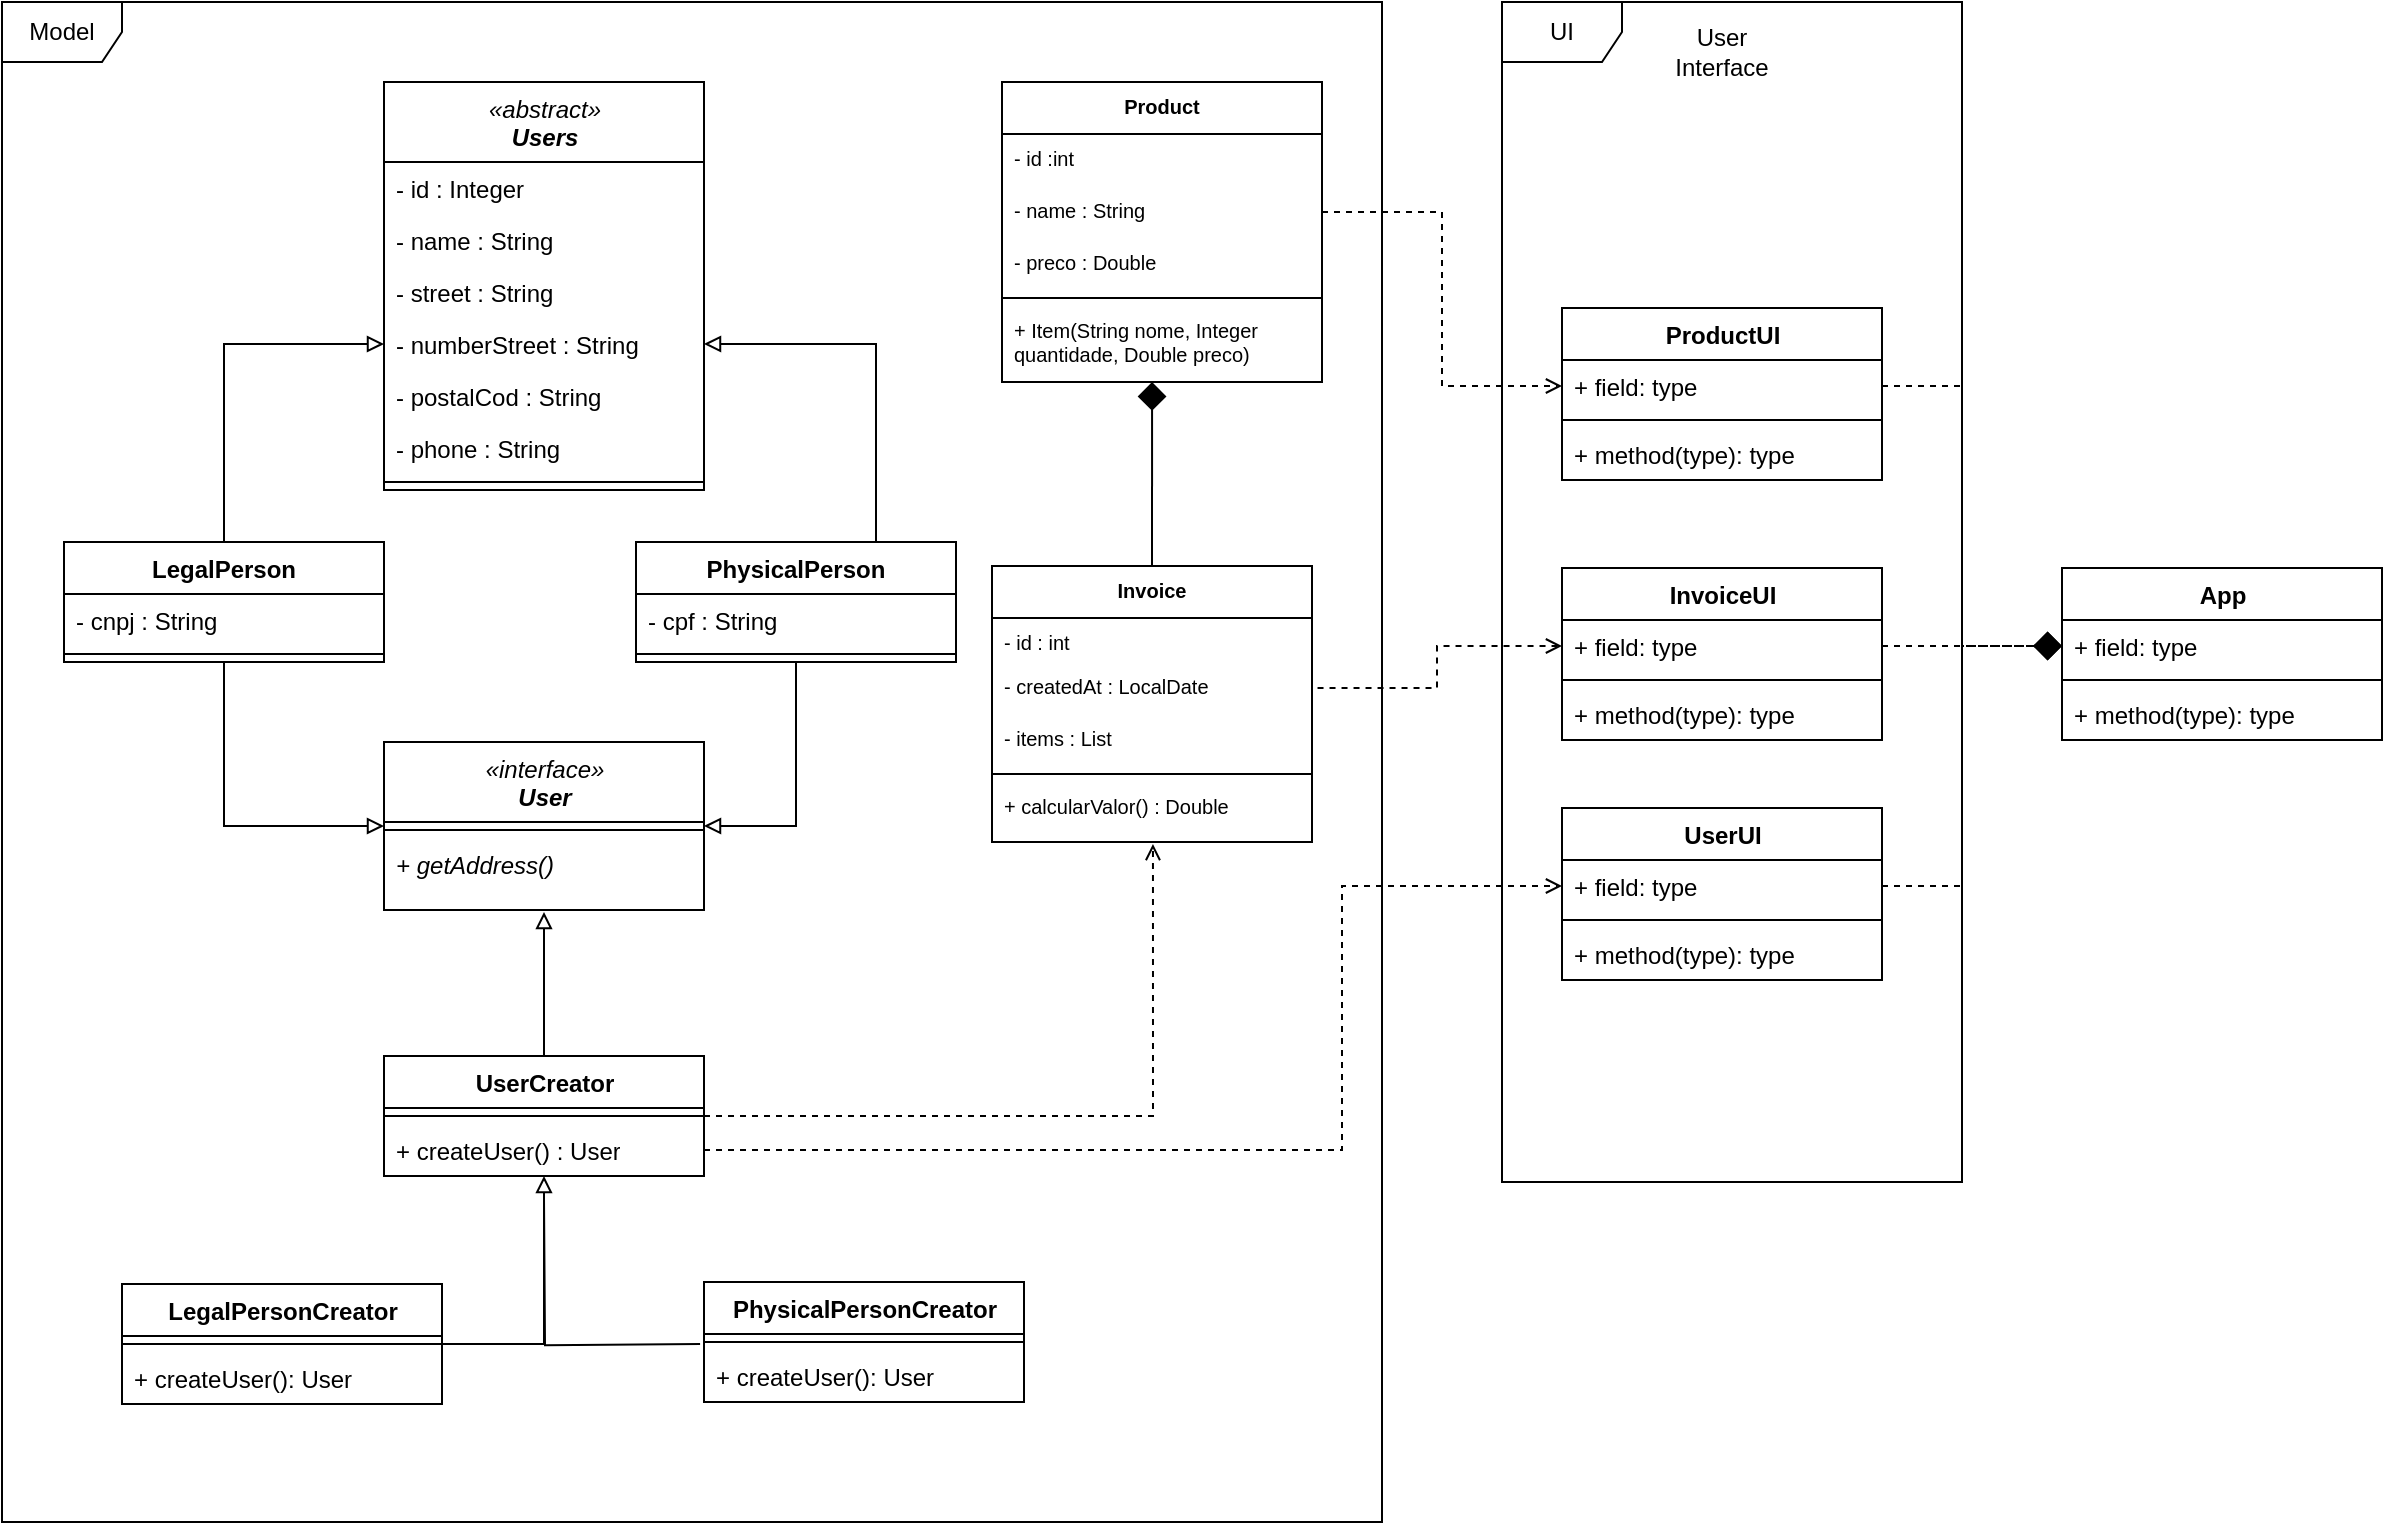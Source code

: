 <mxfile version="19.0.2" type="device"><diagram id="ZU2G8moSqEFoj9rwn2a1" name="Page-1"><mxGraphModel dx="1196" dy="1099" grid="1" gridSize="10" guides="1" tooltips="1" connect="1" arrows="1" fold="1" page="1" pageScale="1" pageWidth="1300" pageHeight="800" background="none" math="0" shadow="0"><root><mxCell id="0"/><mxCell id="1" parent="0"/><mxCell id="SN49nGleQpmTphv4HalU-24" value="Model" style="shape=umlFrame;whiteSpace=wrap;html=1;" parent="1" vertex="1"><mxGeometry x="10" y="10" width="690" height="760" as="geometry"/></mxCell><mxCell id="SN49nGleQpmTphv4HalU-42" value="UI" style="shape=umlFrame;whiteSpace=wrap;html=1;" parent="1" vertex="1"><mxGeometry x="760" y="10" width="230" height="590" as="geometry"/></mxCell><mxCell id="t41qNhQ_Pr-W-mpVZ2Ez-12" style="edgeStyle=orthogonalEdgeStyle;rounded=0;orthogonalLoop=1;jettySize=auto;html=1;exitX=1;exitY=0.5;exitDx=0;exitDy=0;entryX=0.5;entryY=1;entryDx=0;entryDy=0;endArrow=none;endFill=0;startArrow=block;startFill=0;" edge="1" parent="1" source="HvH4Xnwho9G7AUDe9c8T-1" target="LwWHFF-r97YMSdncAMll-11"><mxGeometry relative="1" as="geometry"/></mxCell><mxCell id="t41qNhQ_Pr-W-mpVZ2Ez-13" style="edgeStyle=orthogonalEdgeStyle;rounded=0;orthogonalLoop=1;jettySize=auto;html=1;exitX=0;exitY=0.5;exitDx=0;exitDy=0;entryX=0.5;entryY=1;entryDx=0;entryDy=0;endArrow=none;endFill=0;startArrow=block;startFill=0;" edge="1" parent="1" source="HvH4Xnwho9G7AUDe9c8T-1" target="LwWHFF-r97YMSdncAMll-7"><mxGeometry relative="1" as="geometry"/></mxCell><mxCell id="HvH4Xnwho9G7AUDe9c8T-1" value="&lt;span style=&quot;font-weight: normal;&quot;&gt;«interface»&lt;/span&gt;&lt;br&gt;User" style="swimlane;fontStyle=3;align=center;verticalAlign=top;childLayout=stackLayout;horizontal=1;startSize=40;horizontalStack=0;resizeParent=1;resizeParentMax=0;resizeLast=0;collapsible=1;marginBottom=0;html=1;" parent="1" vertex="1"><mxGeometry x="201" y="380" width="160" height="84" as="geometry"/></mxCell><mxCell id="HvH4Xnwho9G7AUDe9c8T-3" value="" style="line;strokeWidth=1;fillColor=none;align=left;verticalAlign=middle;spacingTop=-1;spacingLeft=3;spacingRight=3;rotatable=0;labelPosition=right;points=[];portConstraint=eastwest;" parent="HvH4Xnwho9G7AUDe9c8T-1" vertex="1"><mxGeometry y="40" width="160" height="8" as="geometry"/></mxCell><mxCell id="HvH4Xnwho9G7AUDe9c8T-4" value="+ getAddress()" style="text;strokeColor=none;fillColor=none;align=left;verticalAlign=top;spacingLeft=4;spacingRight=4;overflow=hidden;rotatable=0;points=[[0,0.5],[1,0.5]];portConstraint=eastwest;whiteSpace=wrap;fontStyle=2" parent="HvH4Xnwho9G7AUDe9c8T-1" vertex="1"><mxGeometry y="48" width="160" height="36" as="geometry"/></mxCell><mxCell id="HvH4Xnwho9G7AUDe9c8T-38" value="Invoice" style="swimlane;fontStyle=1;align=center;verticalAlign=top;childLayout=stackLayout;horizontal=1;startSize=26;horizontalStack=0;resizeParent=1;resizeParentMax=0;resizeLast=0;collapsible=1;marginBottom=0;fontSize=10;html=0;" parent="1" vertex="1"><mxGeometry x="505" y="292" width="160" height="138" as="geometry"/></mxCell><mxCell id="HvH4Xnwho9G7AUDe9c8T-42" value="- id : int" style="text;strokeColor=none;fillColor=none;align=left;verticalAlign=top;spacingLeft=4;spacingRight=4;overflow=hidden;rotatable=0;points=[[0,0.5],[1,0.5]];portConstraint=eastwest;fontSize=10;html=0;" parent="HvH4Xnwho9G7AUDe9c8T-38" vertex="1"><mxGeometry y="26" width="160" height="22" as="geometry"/></mxCell><mxCell id="HvH4Xnwho9G7AUDe9c8T-39" value="- createdAt : LocalDate" style="text;strokeColor=none;fillColor=none;align=left;verticalAlign=top;spacingLeft=4;spacingRight=4;overflow=hidden;rotatable=0;points=[[0,0.5],[1,0.5]];portConstraint=eastwest;fontSize=10;html=0;" parent="HvH4Xnwho9G7AUDe9c8T-38" vertex="1"><mxGeometry y="48" width="160" height="26" as="geometry"/></mxCell><mxCell id="LwWHFF-r97YMSdncAMll-22" value="- items : List" style="text;strokeColor=none;fillColor=none;align=left;verticalAlign=top;spacingLeft=4;spacingRight=4;overflow=hidden;rotatable=0;points=[[0,0.5],[1,0.5]];portConstraint=eastwest;fontSize=10;html=0;" parent="HvH4Xnwho9G7AUDe9c8T-38" vertex="1"><mxGeometry y="74" width="160" height="26" as="geometry"/></mxCell><mxCell id="HvH4Xnwho9G7AUDe9c8T-40" value="" style="line;strokeWidth=1;fillColor=none;align=left;verticalAlign=middle;spacingTop=-1;spacingLeft=3;spacingRight=3;rotatable=0;labelPosition=right;points=[];portConstraint=eastwest;fontSize=10;html=0;" parent="HvH4Xnwho9G7AUDe9c8T-38" vertex="1"><mxGeometry y="100" width="160" height="8" as="geometry"/></mxCell><mxCell id="HvH4Xnwho9G7AUDe9c8T-41" value="+ calcularValor() : Double" style="text;strokeColor=none;fillColor=none;align=left;verticalAlign=top;spacingLeft=4;spacingRight=4;overflow=hidden;rotatable=0;points=[[0,0.5],[1,0.5]];portConstraint=eastwest;fontSize=10;html=0;" parent="HvH4Xnwho9G7AUDe9c8T-38" vertex="1"><mxGeometry y="108" width="160" height="30" as="geometry"/></mxCell><mxCell id="HvH4Xnwho9G7AUDe9c8T-45" value="Product" style="swimlane;fontStyle=1;align=center;verticalAlign=top;childLayout=stackLayout;horizontal=1;startSize=26;horizontalStack=0;resizeParent=1;resizeParentMax=0;resizeLast=0;collapsible=1;marginBottom=0;fontSize=10;html=0;" parent="1" vertex="1"><mxGeometry x="510" y="50" width="160" height="150" as="geometry"/></mxCell><mxCell id="HvH4Xnwho9G7AUDe9c8T-49" value="- id :int" style="text;strokeColor=none;fillColor=none;align=left;verticalAlign=top;spacingLeft=4;spacingRight=4;overflow=hidden;rotatable=0;points=[[0,0.5],[1,0.5]];portConstraint=eastwest;fontSize=10;html=0;" parent="HvH4Xnwho9G7AUDe9c8T-45" vertex="1"><mxGeometry y="26" width="160" height="26" as="geometry"/></mxCell><mxCell id="HvH4Xnwho9G7AUDe9c8T-50" value="- name : String" style="text;strokeColor=none;fillColor=none;align=left;verticalAlign=top;spacingLeft=4;spacingRight=4;overflow=hidden;rotatable=0;points=[[0,0.5],[1,0.5]];portConstraint=eastwest;fontSize=10;html=0;" parent="HvH4Xnwho9G7AUDe9c8T-45" vertex="1"><mxGeometry y="52" width="160" height="26" as="geometry"/></mxCell><mxCell id="HvH4Xnwho9G7AUDe9c8T-46" value="- preco : Double" style="text;strokeColor=none;fillColor=none;align=left;verticalAlign=top;spacingLeft=4;spacingRight=4;overflow=hidden;rotatable=0;points=[[0,0.5],[1,0.5]];portConstraint=eastwest;fontSize=10;html=0;" parent="HvH4Xnwho9G7AUDe9c8T-45" vertex="1"><mxGeometry y="78" width="160" height="26" as="geometry"/></mxCell><mxCell id="HvH4Xnwho9G7AUDe9c8T-47" value="" style="line;strokeWidth=1;fillColor=none;align=left;verticalAlign=middle;spacingTop=-1;spacingLeft=3;spacingRight=3;rotatable=0;labelPosition=right;points=[];portConstraint=eastwest;fontSize=10;html=0;" parent="HvH4Xnwho9G7AUDe9c8T-45" vertex="1"><mxGeometry y="104" width="160" height="8" as="geometry"/></mxCell><mxCell id="HvH4Xnwho9G7AUDe9c8T-48" value="+ Item(String nome, Integer quantidade, Double preco)" style="text;strokeColor=none;fillColor=none;align=left;verticalAlign=top;spacingLeft=4;spacingRight=4;overflow=hidden;rotatable=0;points=[[0,0.5],[1,0.5]];portConstraint=eastwest;fontSize=10;html=0;whiteSpace=wrap;" parent="HvH4Xnwho9G7AUDe9c8T-45" vertex="1"><mxGeometry y="112" width="160" height="38" as="geometry"/></mxCell><mxCell id="HvH4Xnwho9G7AUDe9c8T-53" style="edgeStyle=orthogonalEdgeStyle;rounded=0;orthogonalLoop=1;jettySize=auto;html=1;exitX=0.469;exitY=1;exitDx=0;exitDy=0;entryX=0.5;entryY=0;entryDx=0;entryDy=0;fontSize=10;startArrow=diamond;startFill=1;endArrow=none;endFill=0;startSize=12;endSize=12;exitPerimeter=0;" parent="1" source="HvH4Xnwho9G7AUDe9c8T-48" target="HvH4Xnwho9G7AUDe9c8T-38" edge="1"><mxGeometry relative="1" as="geometry"/></mxCell><mxCell id="t41qNhQ_Pr-W-mpVZ2Ez-6" style="edgeStyle=orthogonalEdgeStyle;rounded=0;orthogonalLoop=1;jettySize=auto;html=1;exitX=0.5;exitY=0;exitDx=0;exitDy=0;entryX=0;entryY=0.5;entryDx=0;entryDy=0;endArrow=block;endFill=0;" edge="1" parent="1" source="LwWHFF-r97YMSdncAMll-7" target="LwWHFF-r97YMSdncAMll-5"><mxGeometry relative="1" as="geometry"/></mxCell><mxCell id="LwWHFF-r97YMSdncAMll-7" value="LegalPerson" style="swimlane;fontStyle=1;align=center;verticalAlign=top;childLayout=stackLayout;horizontal=1;startSize=26;horizontalStack=0;resizeParent=1;resizeParentMax=0;resizeLast=0;collapsible=1;marginBottom=0;" parent="1" vertex="1"><mxGeometry x="41" y="280" width="160" height="60" as="geometry"/></mxCell><mxCell id="LwWHFF-r97YMSdncAMll-8" value="- cnpj : String" style="text;strokeColor=none;fillColor=none;align=left;verticalAlign=top;spacingLeft=4;spacingRight=4;overflow=hidden;rotatable=0;points=[[0,0.5],[1,0.5]];portConstraint=eastwest;" parent="LwWHFF-r97YMSdncAMll-7" vertex="1"><mxGeometry y="26" width="160" height="26" as="geometry"/></mxCell><mxCell id="LwWHFF-r97YMSdncAMll-9" value="" style="line;strokeWidth=1;fillColor=none;align=left;verticalAlign=middle;spacingTop=-1;spacingLeft=3;spacingRight=3;rotatable=0;labelPosition=right;points=[];portConstraint=eastwest;" parent="LwWHFF-r97YMSdncAMll-7" vertex="1"><mxGeometry y="52" width="160" height="8" as="geometry"/></mxCell><mxCell id="t41qNhQ_Pr-W-mpVZ2Ez-5" style="edgeStyle=orthogonalEdgeStyle;rounded=0;orthogonalLoop=1;jettySize=auto;html=1;exitX=0.75;exitY=0;exitDx=0;exitDy=0;entryX=1;entryY=0.5;entryDx=0;entryDy=0;endArrow=block;endFill=0;" edge="1" parent="1" source="LwWHFF-r97YMSdncAMll-11" target="LwWHFF-r97YMSdncAMll-5"><mxGeometry relative="1" as="geometry"/></mxCell><mxCell id="LwWHFF-r97YMSdncAMll-11" value="PhysicalPerson" style="swimlane;fontStyle=1;align=center;verticalAlign=top;childLayout=stackLayout;horizontal=1;startSize=26;horizontalStack=0;resizeParent=1;resizeParentMax=0;resizeLast=0;collapsible=1;marginBottom=0;" parent="1" vertex="1"><mxGeometry x="327" y="280" width="160" height="60" as="geometry"/></mxCell><mxCell id="LwWHFF-r97YMSdncAMll-12" value="- cpf : String" style="text;strokeColor=none;fillColor=none;align=left;verticalAlign=top;spacingLeft=4;spacingRight=4;overflow=hidden;rotatable=0;points=[[0,0.5],[1,0.5]];portConstraint=eastwest;" parent="LwWHFF-r97YMSdncAMll-11" vertex="1"><mxGeometry y="26" width="160" height="26" as="geometry"/></mxCell><mxCell id="LwWHFF-r97YMSdncAMll-13" value="" style="line;strokeWidth=1;fillColor=none;align=left;verticalAlign=middle;spacingTop=-1;spacingLeft=3;spacingRight=3;rotatable=0;labelPosition=right;points=[];portConstraint=eastwest;" parent="LwWHFF-r97YMSdncAMll-11" vertex="1"><mxGeometry y="52" width="160" height="8" as="geometry"/></mxCell><mxCell id="SN49nGleQpmTphv4HalU-23" style="edgeStyle=orthogonalEdgeStyle;rounded=0;orthogonalLoop=1;jettySize=auto;html=1;exitX=1;exitY=0.5;exitDx=0;exitDy=0;dashed=1;endArrow=open;endFill=0;entryX=0.503;entryY=1.033;entryDx=0;entryDy=0;entryPerimeter=0;" parent="1" source="SN49nGleQpmTphv4HalU-4" edge="1" target="HvH4Xnwho9G7AUDe9c8T-41"><mxGeometry relative="1" as="geometry"><mxPoint x="481" y="438" as="targetPoint"/><mxPoint x="353.0" y="488" as="sourcePoint"/></mxGeometry></mxCell><mxCell id="SN49nGleQpmTphv4HalU-4" value="UserCreator" style="swimlane;fontStyle=1;align=center;verticalAlign=top;childLayout=stackLayout;horizontal=1;startSize=26;horizontalStack=0;resizeParent=1;resizeParentMax=0;resizeLast=0;collapsible=1;marginBottom=0;html=1;" parent="1" vertex="1"><mxGeometry x="201" y="537" width="160" height="60" as="geometry"/></mxCell><mxCell id="SN49nGleQpmTphv4HalU-6" value="" style="line;strokeWidth=1;fillColor=none;align=left;verticalAlign=middle;spacingTop=-1;spacingLeft=3;spacingRight=3;rotatable=0;labelPosition=right;points=[];portConstraint=eastwest;html=1;" parent="SN49nGleQpmTphv4HalU-4" vertex="1"><mxGeometry y="26" width="160" height="8" as="geometry"/></mxCell><mxCell id="SN49nGleQpmTphv4HalU-7" value="+ createUser() : User" style="text;strokeColor=none;fillColor=none;align=left;verticalAlign=top;spacingLeft=4;spacingRight=4;overflow=hidden;rotatable=0;points=[[0,0.5],[1,0.5]];portConstraint=eastwest;html=1;" parent="SN49nGleQpmTphv4HalU-4" vertex="1"><mxGeometry y="34" width="160" height="26" as="geometry"/></mxCell><mxCell id="SN49nGleQpmTphv4HalU-19" style="edgeStyle=orthogonalEdgeStyle;rounded=0;orthogonalLoop=1;jettySize=auto;html=1;exitX=1;exitY=0.5;exitDx=0;exitDy=0;endArrow=block;endFill=0;" parent="1" source="SN49nGleQpmTphv4HalU-9" target="SN49nGleQpmTphv4HalU-4" edge="1"><mxGeometry relative="1" as="geometry"/></mxCell><mxCell id="SN49nGleQpmTphv4HalU-9" value="LegalPersonCreator" style="swimlane;fontStyle=1;align=center;verticalAlign=top;childLayout=stackLayout;horizontal=1;startSize=26;horizontalStack=0;resizeParent=1;resizeParentMax=0;resizeLast=0;collapsible=1;marginBottom=0;html=1;" parent="1" vertex="1"><mxGeometry x="70" y="651" width="160" height="60" as="geometry"/></mxCell><mxCell id="SN49nGleQpmTphv4HalU-11" value="" style="line;strokeWidth=1;fillColor=none;align=left;verticalAlign=middle;spacingTop=-1;spacingLeft=3;spacingRight=3;rotatable=0;labelPosition=right;points=[];portConstraint=eastwest;html=1;" parent="SN49nGleQpmTphv4HalU-9" vertex="1"><mxGeometry y="26" width="160" height="8" as="geometry"/></mxCell><mxCell id="SN49nGleQpmTphv4HalU-12" value="+ createUser(): User" style="text;strokeColor=none;fillColor=none;align=left;verticalAlign=top;spacingLeft=4;spacingRight=4;overflow=hidden;rotatable=0;points=[[0,0.5],[1,0.5]];portConstraint=eastwest;html=1;" parent="SN49nGleQpmTphv4HalU-9" vertex="1"><mxGeometry y="34" width="160" height="26" as="geometry"/></mxCell><mxCell id="SN49nGleQpmTphv4HalU-20" style="edgeStyle=orthogonalEdgeStyle;rounded=0;orthogonalLoop=1;jettySize=auto;html=1;exitX=-0.006;exitY=0.632;exitDx=0;exitDy=0;endArrow=none;endFill=0;exitPerimeter=0;" parent="1" edge="1"><mxGeometry relative="1" as="geometry"><mxPoint x="281" y="608" as="targetPoint"/><mxPoint x="359.04" y="681.056" as="sourcePoint"/></mxGeometry></mxCell><mxCell id="SN49nGleQpmTphv4HalU-13" value="PhysicalPersonCreator" style="swimlane;fontStyle=1;align=center;verticalAlign=top;childLayout=stackLayout;horizontal=1;startSize=26;horizontalStack=0;resizeParent=1;resizeParentMax=0;resizeLast=0;collapsible=1;marginBottom=0;html=1;" parent="1" vertex="1"><mxGeometry x="361" y="650" width="160" height="60" as="geometry"/></mxCell><mxCell id="SN49nGleQpmTphv4HalU-14" value="" style="line;strokeWidth=1;fillColor=none;align=left;verticalAlign=middle;spacingTop=-1;spacingLeft=3;spacingRight=3;rotatable=0;labelPosition=right;points=[];portConstraint=eastwest;html=1;" parent="SN49nGleQpmTphv4HalU-13" vertex="1"><mxGeometry y="26" width="160" height="8" as="geometry"/></mxCell><mxCell id="SN49nGleQpmTphv4HalU-15" value="+ createUser(): User" style="text;strokeColor=none;fillColor=none;align=left;verticalAlign=top;spacingLeft=4;spacingRight=4;overflow=hidden;rotatable=0;points=[[0,0.5],[1,0.5]];portConstraint=eastwest;html=1;" parent="SN49nGleQpmTphv4HalU-13" vertex="1"><mxGeometry y="34" width="160" height="26" as="geometry"/></mxCell><mxCell id="SN49nGleQpmTphv4HalU-18" style="edgeStyle=orthogonalEdgeStyle;rounded=0;orthogonalLoop=1;jettySize=auto;html=1;entryX=0.5;entryY=1.028;entryDx=0;entryDy=0;entryPerimeter=0;endArrow=block;endFill=0;exitX=0.5;exitY=0;exitDx=0;exitDy=0;" parent="1" source="SN49nGleQpmTphv4HalU-4" target="HvH4Xnwho9G7AUDe9c8T-4" edge="1"><mxGeometry relative="1" as="geometry"/></mxCell><mxCell id="SN49nGleQpmTphv4HalU-25" value="ProductUI" style="swimlane;fontStyle=1;align=center;verticalAlign=top;childLayout=stackLayout;horizontal=1;startSize=26;horizontalStack=0;resizeParent=1;resizeParentMax=0;resizeLast=0;collapsible=1;marginBottom=0;html=1;" parent="1" vertex="1"><mxGeometry x="790" y="163" width="160" height="86" as="geometry"/></mxCell><mxCell id="SN49nGleQpmTphv4HalU-26" value="+ field: type" style="text;strokeColor=none;fillColor=none;align=left;verticalAlign=top;spacingLeft=4;spacingRight=4;overflow=hidden;rotatable=0;points=[[0,0.5],[1,0.5]];portConstraint=eastwest;html=1;" parent="SN49nGleQpmTphv4HalU-25" vertex="1"><mxGeometry y="26" width="160" height="26" as="geometry"/></mxCell><mxCell id="SN49nGleQpmTphv4HalU-27" value="" style="line;strokeWidth=1;fillColor=none;align=left;verticalAlign=middle;spacingTop=-1;spacingLeft=3;spacingRight=3;rotatable=0;labelPosition=right;points=[];portConstraint=eastwest;html=1;" parent="SN49nGleQpmTphv4HalU-25" vertex="1"><mxGeometry y="52" width="160" height="8" as="geometry"/></mxCell><mxCell id="SN49nGleQpmTphv4HalU-28" value="+ method(type): type" style="text;strokeColor=none;fillColor=none;align=left;verticalAlign=top;spacingLeft=4;spacingRight=4;overflow=hidden;rotatable=0;points=[[0,0.5],[1,0.5]];portConstraint=eastwest;html=1;" parent="SN49nGleQpmTphv4HalU-25" vertex="1"><mxGeometry y="60" width="160" height="26" as="geometry"/></mxCell><mxCell id="SN49nGleQpmTphv4HalU-29" value="InvoiceUI" style="swimlane;fontStyle=1;align=center;verticalAlign=top;childLayout=stackLayout;horizontal=1;startSize=26;horizontalStack=0;resizeParent=1;resizeParentMax=0;resizeLast=0;collapsible=1;marginBottom=0;html=1;" parent="1" vertex="1"><mxGeometry x="790" y="293" width="160" height="86" as="geometry"/></mxCell><mxCell id="SN49nGleQpmTphv4HalU-30" value="+ field: type" style="text;strokeColor=none;fillColor=none;align=left;verticalAlign=top;spacingLeft=4;spacingRight=4;overflow=hidden;rotatable=0;points=[[0,0.5],[1,0.5]];portConstraint=eastwest;html=1;" parent="SN49nGleQpmTphv4HalU-29" vertex="1"><mxGeometry y="26" width="160" height="26" as="geometry"/></mxCell><mxCell id="SN49nGleQpmTphv4HalU-31" value="" style="line;strokeWidth=1;fillColor=none;align=left;verticalAlign=middle;spacingTop=-1;spacingLeft=3;spacingRight=3;rotatable=0;labelPosition=right;points=[];portConstraint=eastwest;html=1;" parent="SN49nGleQpmTphv4HalU-29" vertex="1"><mxGeometry y="52" width="160" height="8" as="geometry"/></mxCell><mxCell id="SN49nGleQpmTphv4HalU-32" value="+ method(type): type" style="text;strokeColor=none;fillColor=none;align=left;verticalAlign=top;spacingLeft=4;spacingRight=4;overflow=hidden;rotatable=0;points=[[0,0.5],[1,0.5]];portConstraint=eastwest;html=1;" parent="SN49nGleQpmTphv4HalU-29" vertex="1"><mxGeometry y="60" width="160" height="26" as="geometry"/></mxCell><mxCell id="SN49nGleQpmTphv4HalU-33" value="UserUI" style="swimlane;fontStyle=1;align=center;verticalAlign=top;childLayout=stackLayout;horizontal=1;startSize=26;horizontalStack=0;resizeParent=1;resizeParentMax=0;resizeLast=0;collapsible=1;marginBottom=0;html=1;" parent="1" vertex="1"><mxGeometry x="790" y="413" width="160" height="86" as="geometry"/></mxCell><mxCell id="SN49nGleQpmTphv4HalU-34" value="+ field: type" style="text;strokeColor=none;fillColor=none;align=left;verticalAlign=top;spacingLeft=4;spacingRight=4;overflow=hidden;rotatable=0;points=[[0,0.5],[1,0.5]];portConstraint=eastwest;html=1;" parent="SN49nGleQpmTphv4HalU-33" vertex="1"><mxGeometry y="26" width="160" height="26" as="geometry"/></mxCell><mxCell id="SN49nGleQpmTphv4HalU-35" value="" style="line;strokeWidth=1;fillColor=none;align=left;verticalAlign=middle;spacingTop=-1;spacingLeft=3;spacingRight=3;rotatable=0;labelPosition=right;points=[];portConstraint=eastwest;html=1;" parent="SN49nGleQpmTphv4HalU-33" vertex="1"><mxGeometry y="52" width="160" height="8" as="geometry"/></mxCell><mxCell id="SN49nGleQpmTphv4HalU-36" value="+ method(type): type" style="text;strokeColor=none;fillColor=none;align=left;verticalAlign=top;spacingLeft=4;spacingRight=4;overflow=hidden;rotatable=0;points=[[0,0.5],[1,0.5]];portConstraint=eastwest;html=1;" parent="SN49nGleQpmTphv4HalU-33" vertex="1"><mxGeometry y="60" width="160" height="26" as="geometry"/></mxCell><mxCell id="SN49nGleQpmTphv4HalU-37" value="App" style="swimlane;fontStyle=1;align=center;verticalAlign=top;childLayout=stackLayout;horizontal=1;startSize=26;horizontalStack=0;resizeParent=1;resizeParentMax=0;resizeLast=0;collapsible=1;marginBottom=0;html=1;" parent="1" vertex="1"><mxGeometry x="1040" y="293" width="160" height="86" as="geometry"/></mxCell><mxCell id="SN49nGleQpmTphv4HalU-38" value="+ field: type" style="text;strokeColor=none;fillColor=none;align=left;verticalAlign=top;spacingLeft=4;spacingRight=4;overflow=hidden;rotatable=0;points=[[0,0.5],[1,0.5]];portConstraint=eastwest;html=1;" parent="SN49nGleQpmTphv4HalU-37" vertex="1"><mxGeometry y="26" width="160" height="26" as="geometry"/></mxCell><mxCell id="SN49nGleQpmTphv4HalU-39" value="" style="line;strokeWidth=1;fillColor=none;align=left;verticalAlign=middle;spacingTop=-1;spacingLeft=3;spacingRight=3;rotatable=0;labelPosition=right;points=[];portConstraint=eastwest;html=1;" parent="SN49nGleQpmTphv4HalU-37" vertex="1"><mxGeometry y="52" width="160" height="8" as="geometry"/></mxCell><mxCell id="SN49nGleQpmTphv4HalU-40" value="+ method(type): type" style="text;strokeColor=none;fillColor=none;align=left;verticalAlign=top;spacingLeft=4;spacingRight=4;overflow=hidden;rotatable=0;points=[[0,0.5],[1,0.5]];portConstraint=eastwest;html=1;" parent="SN49nGleQpmTphv4HalU-37" vertex="1"><mxGeometry y="60" width="160" height="26" as="geometry"/></mxCell><mxCell id="SN49nGleQpmTphv4HalU-43" style="edgeStyle=orthogonalEdgeStyle;rounded=0;orthogonalLoop=1;jettySize=auto;html=1;exitX=1;exitY=0.5;exitDx=0;exitDy=0;entryX=0;entryY=0.5;entryDx=0;entryDy=0;dashed=1;endArrow=open;endFill=0;startArrow=none;startFill=0;" parent="1" source="HvH4Xnwho9G7AUDe9c8T-50" target="SN49nGleQpmTphv4HalU-26" edge="1"><mxGeometry relative="1" as="geometry"/></mxCell><mxCell id="SN49nGleQpmTphv4HalU-45" style="edgeStyle=orthogonalEdgeStyle;rounded=0;orthogonalLoop=1;jettySize=auto;html=1;exitX=0;exitY=0.5;exitDx=0;exitDy=0;entryX=1;entryY=0.5;entryDx=0;entryDy=0;dashed=1;startArrow=open;startFill=0;endArrow=none;endFill=0;" parent="1" source="SN49nGleQpmTphv4HalU-30" target="HvH4Xnwho9G7AUDe9c8T-39" edge="1"><mxGeometry relative="1" as="geometry"/></mxCell><mxCell id="SN49nGleQpmTphv4HalU-46" style="edgeStyle=orthogonalEdgeStyle;rounded=0;orthogonalLoop=1;jettySize=auto;html=1;exitX=1;exitY=0.5;exitDx=0;exitDy=0;entryX=0;entryY=0.5;entryDx=0;entryDy=0;dashed=1;startArrow=none;startFill=0;endArrow=open;endFill=0;" parent="1" source="SN49nGleQpmTphv4HalU-7" target="SN49nGleQpmTphv4HalU-34" edge="1"><mxGeometry relative="1" as="geometry"><Array as="points"><mxPoint x="680" y="584"/><mxPoint x="680" y="452"/></Array></mxGeometry></mxCell><mxCell id="SN49nGleQpmTphv4HalU-47" style="edgeStyle=orthogonalEdgeStyle;rounded=0;orthogonalLoop=1;jettySize=auto;html=1;exitX=1;exitY=0.5;exitDx=0;exitDy=0;entryX=0;entryY=0.5;entryDx=0;entryDy=0;dashed=1;startArrow=none;startFill=0;endArrow=diamond;endFill=1;endSize=12;startSize=12;" parent="1" source="SN49nGleQpmTphv4HalU-26" target="SN49nGleQpmTphv4HalU-38" edge="1"><mxGeometry relative="1" as="geometry"/></mxCell><mxCell id="SN49nGleQpmTphv4HalU-48" style="edgeStyle=orthogonalEdgeStyle;rounded=0;orthogonalLoop=1;jettySize=auto;html=1;exitX=1;exitY=0.5;exitDx=0;exitDy=0;dashed=1;startArrow=none;startFill=0;endArrow=diamond;endFill=1;endSize=12;startSize=12;entryX=0;entryY=0.5;entryDx=0;entryDy=0;" parent="1" source="SN49nGleQpmTphv4HalU-30" target="SN49nGleQpmTphv4HalU-38" edge="1"><mxGeometry relative="1" as="geometry"><mxPoint x="1040" y="320" as="targetPoint"/></mxGeometry></mxCell><mxCell id="SN49nGleQpmTphv4HalU-49" style="edgeStyle=orthogonalEdgeStyle;rounded=0;orthogonalLoop=1;jettySize=auto;html=1;exitX=1;exitY=0.5;exitDx=0;exitDy=0;entryX=0;entryY=0.5;entryDx=0;entryDy=0;dashed=1;startArrow=none;startFill=0;endArrow=diamondThin;endFill=1;endSize=12;startSize=12;" parent="1" source="SN49nGleQpmTphv4HalU-34" target="SN49nGleQpmTphv4HalU-38" edge="1"><mxGeometry relative="1" as="geometry"/></mxCell><mxCell id="SN49nGleQpmTphv4HalU-50" value="User Interface" style="text;html=1;strokeColor=none;fillColor=none;align=center;verticalAlign=middle;whiteSpace=wrap;rounded=0;" parent="1" vertex="1"><mxGeometry x="840" y="20" width="60" height="30" as="geometry"/></mxCell><mxCell id="t41qNhQ_Pr-W-mpVZ2Ez-2" value="&lt;span style=&quot;font-weight: normal;&quot;&gt;«abstract»&lt;/span&gt;&lt;br&gt;Users" style="swimlane;fontStyle=3;align=center;verticalAlign=top;childLayout=stackLayout;horizontal=1;startSize=40;horizontalStack=0;resizeParent=1;resizeParentMax=0;resizeLast=0;collapsible=1;marginBottom=0;html=1;" vertex="1" parent="1"><mxGeometry x="201" y="50" width="160" height="204" as="geometry"/></mxCell><mxCell id="HvH4Xnwho9G7AUDe9c8T-2" value="- id : Integer" style="text;strokeColor=none;fillColor=none;align=left;verticalAlign=top;spacingLeft=4;spacingRight=4;overflow=hidden;rotatable=0;points=[[0,0.5],[1,0.5]];portConstraint=eastwest;" parent="t41qNhQ_Pr-W-mpVZ2Ez-2" vertex="1"><mxGeometry y="40" width="160" height="26" as="geometry"/></mxCell><mxCell id="HvH4Xnwho9G7AUDe9c8T-5" value="- name : String" style="text;strokeColor=none;fillColor=none;align=left;verticalAlign=top;spacingLeft=4;spacingRight=4;overflow=hidden;rotatable=0;points=[[0,0.5],[1,0.5]];portConstraint=eastwest;" parent="t41qNhQ_Pr-W-mpVZ2Ez-2" vertex="1"><mxGeometry y="66" width="160" height="26" as="geometry"/></mxCell><mxCell id="LwWHFF-r97YMSdncAMll-3" value="- street : String" style="text;strokeColor=none;fillColor=none;align=left;verticalAlign=top;spacingLeft=4;spacingRight=4;overflow=hidden;rotatable=0;points=[[0,0.5],[1,0.5]];portConstraint=eastwest;" parent="t41qNhQ_Pr-W-mpVZ2Ez-2" vertex="1"><mxGeometry y="92" width="160" height="26" as="geometry"/></mxCell><mxCell id="LwWHFF-r97YMSdncAMll-5" value="- numberStreet : String" style="text;strokeColor=none;fillColor=none;align=left;verticalAlign=top;spacingLeft=4;spacingRight=4;overflow=hidden;rotatable=0;points=[[0,0.5],[1,0.5]];portConstraint=eastwest;" parent="t41qNhQ_Pr-W-mpVZ2Ez-2" vertex="1"><mxGeometry y="118" width="160" height="26" as="geometry"/></mxCell><mxCell id="LwWHFF-r97YMSdncAMll-4" value="- postalCod : String" style="text;strokeColor=none;fillColor=none;align=left;verticalAlign=top;spacingLeft=4;spacingRight=4;overflow=hidden;rotatable=0;points=[[0,0.5],[1,0.5]];portConstraint=eastwest;" parent="t41qNhQ_Pr-W-mpVZ2Ez-2" vertex="1"><mxGeometry y="144" width="160" height="26" as="geometry"/></mxCell><mxCell id="LwWHFF-r97YMSdncAMll-1" value="- phone : String" style="text;strokeColor=none;fillColor=none;align=left;verticalAlign=top;spacingLeft=4;spacingRight=4;overflow=hidden;rotatable=0;points=[[0,0.5],[1,0.5]];portConstraint=eastwest;" parent="t41qNhQ_Pr-W-mpVZ2Ez-2" vertex="1"><mxGeometry y="170" width="160" height="26" as="geometry"/></mxCell><mxCell id="t41qNhQ_Pr-W-mpVZ2Ez-3" value="" style="line;strokeWidth=1;fillColor=none;align=left;verticalAlign=middle;spacingTop=-1;spacingLeft=3;spacingRight=3;rotatable=0;labelPosition=right;points=[];portConstraint=eastwest;" vertex="1" parent="t41qNhQ_Pr-W-mpVZ2Ez-2"><mxGeometry y="196" width="160" height="8" as="geometry"/></mxCell></root></mxGraphModel></diagram></mxfile>